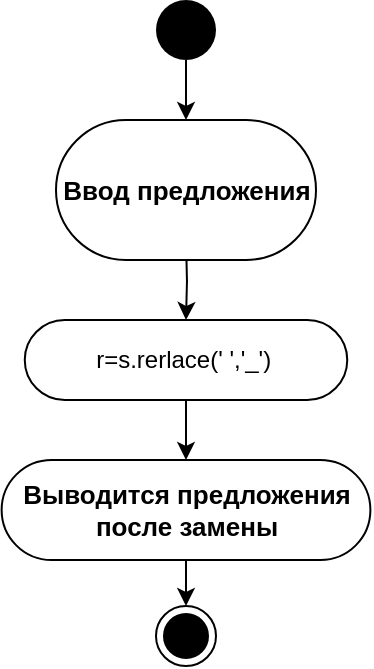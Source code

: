 <mxfile version="14.0.1" type="github">
  <diagram name="Page-1" id="e7e014a7-5840-1c2e-5031-d8a46d1fe8dd">
    <mxGraphModel dx="1038" dy="580" grid="1" gridSize="10" guides="1" tooltips="1" connect="1" arrows="1" fold="1" page="1" pageScale="1" pageWidth="1169" pageHeight="826" background="#ffffff" math="0" shadow="0">
      <root>
        <mxCell id="0" />
        <mxCell id="1" parent="0" />
        <mxCell id="ZcHIxf6KLxBuzkeYOQxY-43" style="edgeStyle=orthogonalEdgeStyle;rounded=0;orthogonalLoop=1;jettySize=auto;html=1;exitX=0.5;exitY=1;exitDx=0;exitDy=0;" edge="1" parent="1" source="ZcHIxf6KLxBuzkeYOQxY-41">
          <mxGeometry relative="1" as="geometry">
            <mxPoint x="175" y="170" as="targetPoint" />
          </mxGeometry>
        </mxCell>
        <mxCell id="ZcHIxf6KLxBuzkeYOQxY-41" value="" style="ellipse;fillColor=#000000;strokeColor=none;" vertex="1" parent="1">
          <mxGeometry x="160" y="110" width="30" height="30" as="geometry" />
        </mxCell>
        <mxCell id="ZcHIxf6KLxBuzkeYOQxY-48" style="edgeStyle=orthogonalEdgeStyle;rounded=0;orthogonalLoop=1;jettySize=auto;html=1;exitX=0.5;exitY=1;exitDx=0;exitDy=0;" edge="1" parent="1">
          <mxGeometry relative="1" as="geometry">
            <mxPoint x="175" y="270" as="targetPoint" />
            <mxPoint x="175" y="230" as="sourcePoint" />
          </mxGeometry>
        </mxCell>
        <mxCell id="ZcHIxf6KLxBuzkeYOQxY-50" value="&lt;b&gt;&lt;font style=&quot;font-size: 13px&quot;&gt;Ввод предложения&lt;/font&gt;&lt;/b&gt;" style="html=1;dashed=0;whitespace=wrap;shape=mxgraph.dfd.start" vertex="1" parent="1">
          <mxGeometry x="110" y="170" width="130" height="70" as="geometry" />
        </mxCell>
        <mxCell id="ZcHIxf6KLxBuzkeYOQxY-52" style="edgeStyle=orthogonalEdgeStyle;rounded=0;orthogonalLoop=1;jettySize=auto;html=1;exitX=0.5;exitY=0.5;exitDx=0;exitDy=20;exitPerimeter=0;" edge="1" parent="1" source="ZcHIxf6KLxBuzkeYOQxY-51">
          <mxGeometry relative="1" as="geometry">
            <mxPoint x="175" y="340" as="targetPoint" />
          </mxGeometry>
        </mxCell>
        <mxCell id="ZcHIxf6KLxBuzkeYOQxY-51" value="r=s.rerlace(&#39; &#39;,&#39;_&#39;)&amp;nbsp;" style="html=1;dashed=0;whitespace=wrap;shape=mxgraph.dfd.start" vertex="1" parent="1">
          <mxGeometry x="94.38" y="270" width="161.25" height="40" as="geometry" />
        </mxCell>
        <mxCell id="ZcHIxf6KLxBuzkeYOQxY-55" style="edgeStyle=orthogonalEdgeStyle;rounded=0;orthogonalLoop=1;jettySize=auto;html=1;exitX=0.5;exitY=0.5;exitDx=0;exitDy=25;exitPerimeter=0;entryX=0.5;entryY=0;entryDx=0;entryDy=0;" edge="1" parent="1" source="ZcHIxf6KLxBuzkeYOQxY-53" target="ZcHIxf6KLxBuzkeYOQxY-54">
          <mxGeometry relative="1" as="geometry" />
        </mxCell>
        <mxCell id="ZcHIxf6KLxBuzkeYOQxY-53" value="&lt;b style=&quot;font-size: 13px&quot;&gt;Выводится предложения &lt;br&gt;после замены&lt;/b&gt;" style="html=1;dashed=0;whitespace=wrap;shape=mxgraph.dfd.start" vertex="1" parent="1">
          <mxGeometry x="82.82" y="340" width="184.37" height="50" as="geometry" />
        </mxCell>
        <mxCell id="ZcHIxf6KLxBuzkeYOQxY-54" value="" style="ellipse;html=1;shape=endState;fillColor=#000000;strokeColor=#000000;" vertex="1" parent="1">
          <mxGeometry x="160" y="413" width="30" height="30" as="geometry" />
        </mxCell>
      </root>
    </mxGraphModel>
  </diagram>
</mxfile>
